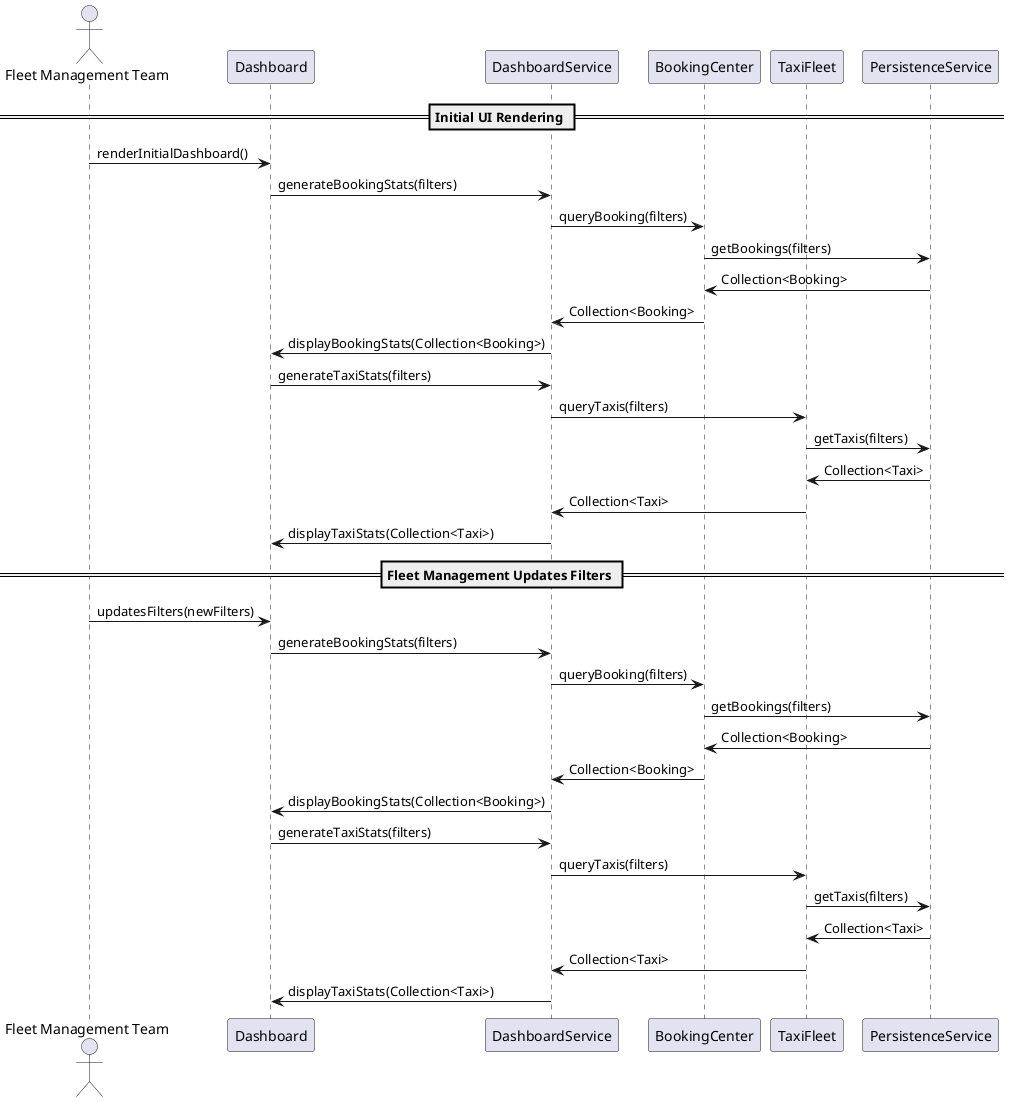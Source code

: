 @startuml DashboardServiceSequence

actor "Fleet Management Team" as FleetTeam
participant "Dashboard" as Dashboard
participant "DashboardService" as DashboardService
participant "BookingCenter" as BookingCenter
participant "TaxiFleet" as TaxiFleet
participant "PersistenceService" as PersistenceService


== Initial UI Rendering ==

FleetTeam -> Dashboard : renderInitialDashboard()
Dashboard -> DashboardService : generateBookingStats(filters)
DashboardService -> BookingCenter : queryBooking(filters)
BookingCenter -> PersistenceService : getBookings(filters)
PersistenceService -> BookingCenter : Collection<Booking>
BookingCenter -> DashboardService : Collection<Booking>
DashboardService -> Dashboard : displayBookingStats(Collection<Booking>)

Dashboard -> DashboardService : generateTaxiStats(filters)
DashboardService -> TaxiFleet : queryTaxis(filters)
TaxiFleet -> PersistenceService : getTaxis(filters)
PersistenceService -> TaxiFleet : Collection<Taxi>
TaxiFleet -> DashboardService : Collection<Taxi>
DashboardService -> Dashboard : displayTaxiStats(Collection<Taxi>)

== Fleet Management Updates Filters ==

FleetTeam -> Dashboard : updatesFilters(newFilters)
Dashboard -> DashboardService : generateBookingStats(filters)
DashboardService -> BookingCenter : queryBooking(filters)
BookingCenter -> PersistenceService : getBookings(filters)
PersistenceService -> BookingCenter : Collection<Booking>
BookingCenter -> DashboardService : Collection<Booking>
DashboardService -> Dashboard : displayBookingStats(Collection<Booking>)

Dashboard -> DashboardService : generateTaxiStats(filters)
DashboardService -> TaxiFleet : queryTaxis(filters)
TaxiFleet -> PersistenceService : getTaxis(filters)
PersistenceService -> TaxiFleet : Collection<Taxi>
TaxiFleet -> DashboardService : Collection<Taxi>
DashboardService -> Dashboard : displayTaxiStats(Collection<Taxi>)

@enduml